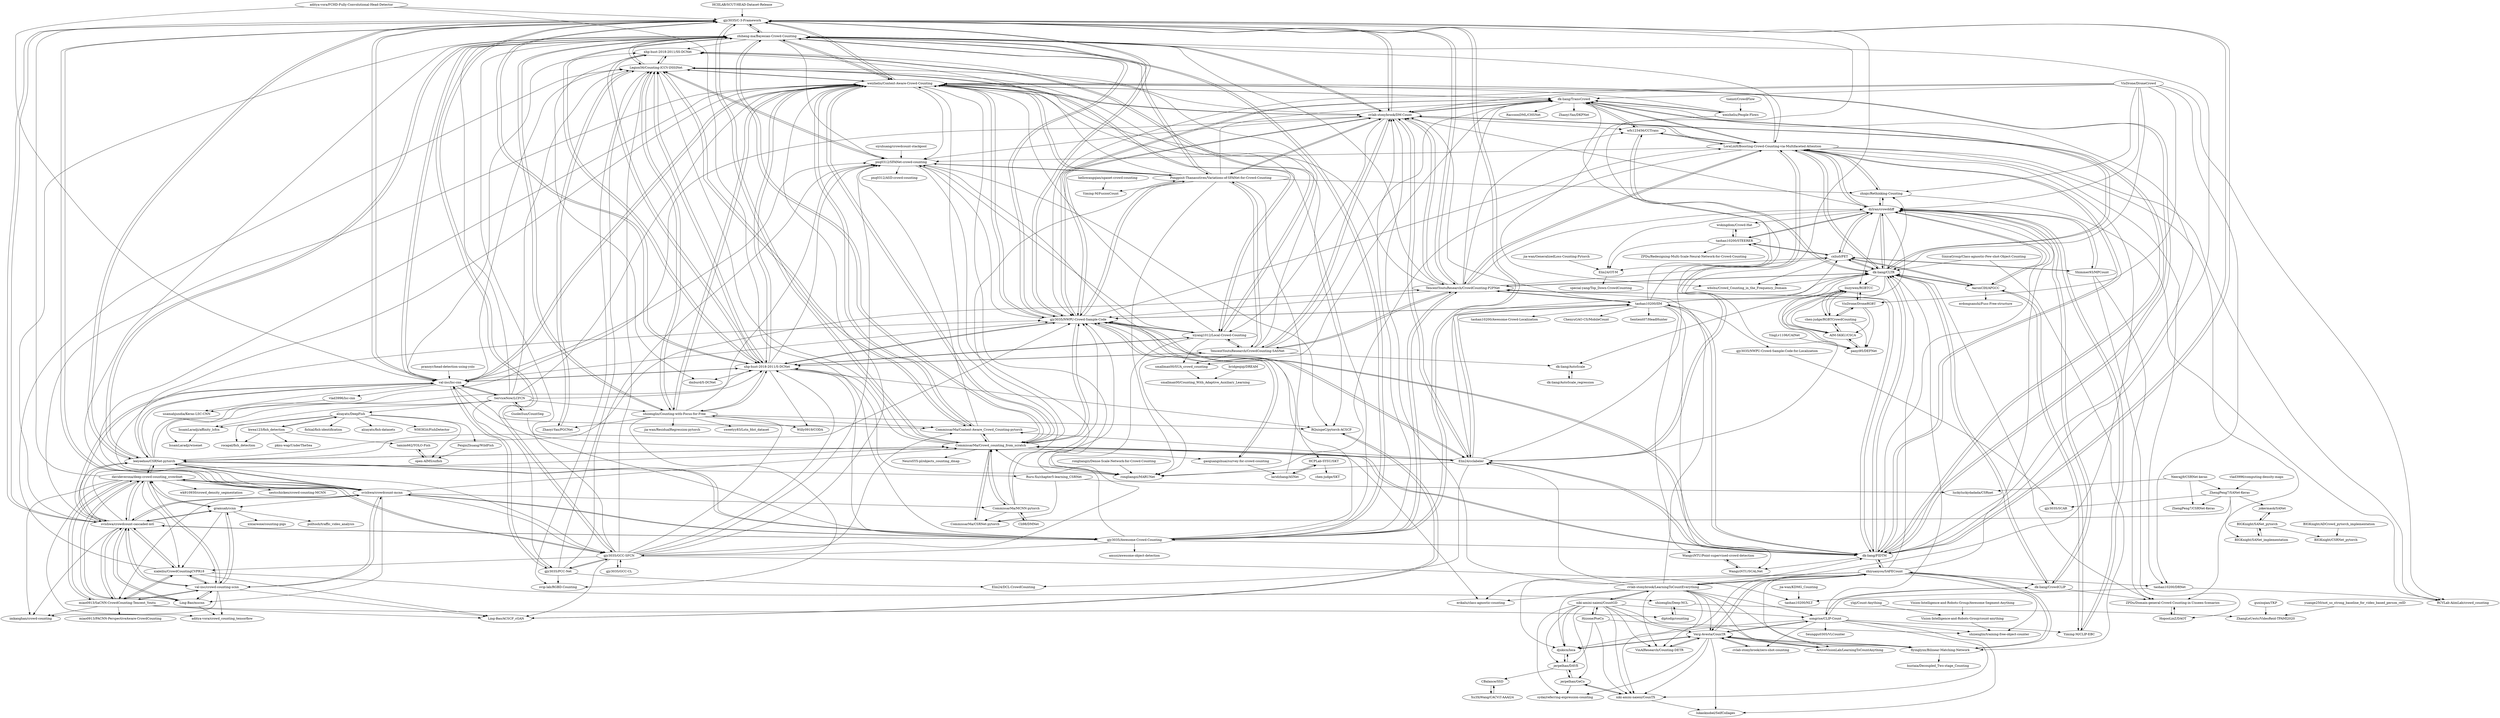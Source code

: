 digraph G {
"HCIILAB/SCUT-HEAD-Dataset-Release" -> "gjy3035/C-3-Framework" ["e"=1]
"zhiheng-ma/Bayesian-Crowd-Counting" -> "cvlab-stonybrook/DM-Count"
"zhiheng-ma/Bayesian-Crowd-Counting" -> "weizheliu/Context-Aware-Crowd-Counting"
"zhiheng-ma/Bayesian-Crowd-Counting" -> "Legion56/Counting-ICCV-DSSINet"
"zhiheng-ma/Bayesian-Crowd-Counting" -> "xhp-hust-2018-2011/S-DCNet"
"zhiheng-ma/Bayesian-Crowd-Counting" -> "gjy3035/C-3-Framework"
"zhiheng-ma/Bayesian-Crowd-Counting" -> "leeyeehoo/CSRNet-pytorch"
"zhiheng-ma/Bayesian-Crowd-Counting" -> "gjy3035/NWPU-Crowd-Sample-Code"
"zhiheng-ma/Bayesian-Crowd-Counting" -> "shizenglin/Counting-with-Focus-for-Free"
"zhiheng-ma/Bayesian-Crowd-Counting" -> "CommissarMa/Crowd_counting_from_scratch"
"zhiheng-ma/Bayesian-Crowd-Counting" -> "Pongpisit-Thanasutives/Variations-of-SFANet-for-Crowd-Counting"
"zhiheng-ma/Bayesian-Crowd-Counting" -> "gjy3035/Awesome-Crowd-Counting"
"zhiheng-ma/Bayesian-Crowd-Counting" -> "val-iisc/lsc-cnn"
"zhiheng-ma/Bayesian-Crowd-Counting" -> "LoraLinH/Boosting-Crowd-Counting-via-Multifaceted-Attention"
"zhiheng-ma/Bayesian-Crowd-Counting" -> "pxq0312/SFANet-crowd-counting"
"zhiheng-ma/Bayesian-Crowd-Counting" -> "xhp-hust-2018-2011/SS-DCNet"
"gjy3035/Awesome-Crowd-Counting" -> "gjy3035/C-3-Framework"
"gjy3035/Awesome-Crowd-Counting" -> "leeyeehoo/CSRNet-pytorch"
"gjy3035/Awesome-Crowd-Counting" -> "zhiheng-ma/Bayesian-Crowd-Counting"
"gjy3035/Awesome-Crowd-Counting" -> "svishwa/crowdcount-mcnn"
"gjy3035/Awesome-Crowd-Counting" -> "TencentYoutuResearch/CrowdCounting-P2PNet"
"gjy3035/Awesome-Crowd-Counting" -> "weizheliu/Context-Aware-Crowd-Counting"
"gjy3035/Awesome-Crowd-Counting" -> "gjy3035/NWPU-Crowd-Sample-Code"
"gjy3035/Awesome-Crowd-Counting" -> "CommissarMa/Crowd_counting_from_scratch"
"gjy3035/Awesome-Crowd-Counting" -> "cvlab-stonybrook/DM-Count"
"gjy3035/Awesome-Crowd-Counting" -> "dk-liang/FIDTM"
"gjy3035/Awesome-Crowd-Counting" -> "gjy3035/GCC-SFCN"
"gjy3035/Awesome-Crowd-Counting" -> "svishwa/crowdcount-cascaded-mtl"
"gjy3035/Awesome-Crowd-Counting" -> "val-iisc/lsc-cnn"
"gjy3035/Awesome-Crowd-Counting" -> "amusi/awesome-object-detection" ["e"=1]
"gjy3035/Awesome-Crowd-Counting" -> "xhp-hust-2018-2011/S-DCNet"
"tsenst/CrowdFlow" -> "weizheliu/People-Flows"
"weizheliu/Context-Aware-Crowd-Counting" -> "CommissarMa/Context-Aware_Crowd_Counting-pytorch"
"weizheliu/Context-Aware-Crowd-Counting" -> "gjy3035/NWPU-Crowd-Sample-Code"
"weizheliu/Context-Aware-Crowd-Counting" -> "Legion56/Counting-ICCV-DSSINet"
"weizheliu/Context-Aware-Crowd-Counting" -> "zhiheng-ma/Bayesian-Crowd-Counting"
"weizheliu/Context-Aware-Crowd-Counting" -> "cvlab-stonybrook/DM-Count"
"weizheliu/Context-Aware-Crowd-Counting" -> "xhp-hust-2018-2011/S-DCNet"
"weizheliu/Context-Aware-Crowd-Counting" -> "shizenglin/Counting-with-Focus-for-Free"
"weizheliu/Context-Aware-Crowd-Counting" -> "Pongpisit-Thanasutives/Variations-of-SFANet-for-Crowd-Counting"
"weizheliu/Context-Aware-Crowd-Counting" -> "pxq0312/SFANet-crowd-counting"
"weizheliu/Context-Aware-Crowd-Counting" -> "dk-liang/FIDTM"
"weizheliu/Context-Aware-Crowd-Counting" -> "CommissarMa/Crowd_counting_from_scratch"
"weizheliu/Context-Aware-Crowd-Counting" -> "val-iisc/lsc-cnn"
"weizheliu/Context-Aware-Crowd-Counting" -> "rongliangzi/MARUNet"
"weizheliu/Context-Aware-Crowd-Counting" -> "dk-liang/TransCrowd"
"weizheliu/Context-Aware-Crowd-Counting" -> "gjy3035/C-3-Framework"
"gjy3035/PCC-Net" -> "svip-lab/RGBD-Counting"
"gjy3035/PCC-Net" -> "val-iisc/lsc-cnn"
"gjy3035/PCC-Net" -> "Legion56/Counting-ICCV-DSSINet"
"gjy3035/PCC-Net" -> "gjy3035/GCC-SFCN"
"gjy3035/PCC-Net" -> "pxq0312/SFANet-crowd-counting"
"gjy3035/PCC-Net" -> "Elin24/DCL-CrowdCounting"
"svishwa/crowdcount-mcnn" -> "leeyeehoo/CSRNet-pytorch"
"svishwa/crowdcount-mcnn" -> "svishwa/crowdcount-cascaded-mtl"
"svishwa/crowdcount-mcnn" -> "val-iisc/crowd-counting-scnn"
"svishwa/crowdcount-mcnn" -> "gjy3035/Awesome-Crowd-Counting"
"svishwa/crowdcount-mcnn" -> "gjy3035/C-3-Framework"
"svishwa/crowdcount-mcnn" -> "davideverona/deep-crowd-counting_crowdnet"
"svishwa/crowdcount-mcnn" -> "CommissarMa/Crowd_counting_from_scratch"
"svishwa/crowdcount-mcnn" -> "zhiheng-ma/Bayesian-Crowd-Counting"
"svishwa/crowdcount-mcnn" -> "Ling-Bao/mscnn"
"svishwa/crowdcount-mcnn" -> "gjy3035/NWPU-Crowd-Sample-Code"
"svishwa/crowdcount-mcnn" -> "CommissarMa/MCNN-pytorch"
"svishwa/crowdcount-mcnn" -> "miao0913/SaCNN-CrowdCounting-Tencent_Youtu"
"svishwa/crowdcount-mcnn" -> "gramuah/ccnn"
"svishwa/crowdcount-mcnn" -> "weizheliu/Context-Aware-Crowd-Counting"
"svishwa/crowdcount-mcnn" -> "gjy3035/GCC-SFCN"
"svishwa/crowdcount-cascaded-mtl" -> "val-iisc/crowd-counting-scnn"
"svishwa/crowdcount-cascaded-mtl" -> "davideverona/deep-crowd-counting_crowdnet"
"svishwa/crowdcount-cascaded-mtl" -> "svishwa/crowdcount-mcnn"
"svishwa/crowdcount-cascaded-mtl" -> "Ling-Bao/mscnn"
"svishwa/crowdcount-cascaded-mtl" -> "xialeiliu/CrowdCountingCVPR18"
"svishwa/crowdcount-cascaded-mtl" -> "gjy3035/C-3-Framework"
"svishwa/crowdcount-cascaded-mtl" -> "miao0913/SaCNN-CrowdCounting-Tencent_Youtu"
"svishwa/crowdcount-cascaded-mtl" -> "val-iisc/lsc-cnn"
"svishwa/crowdcount-cascaded-mtl" -> "zhiheng-ma/Bayesian-Crowd-Counting"
"svishwa/crowdcount-cascaded-mtl" -> "leeyeehoo/CSRNet-pytorch"
"svishwa/crowdcount-cascaded-mtl" -> "weizheliu/Context-Aware-Crowd-Counting"
"svishwa/crowdcount-cascaded-mtl" -> "gramuah/ccnn"
"svishwa/crowdcount-cascaded-mtl" -> "CommissarMa/Crowd_counting_from_scratch"
"svishwa/crowdcount-cascaded-mtl" -> "imkanghan/crowd-counting"
"svishwa/crowdcount-cascaded-mtl" -> "gjy3035/Awesome-Crowd-Counting"
"leeyeehoo/CSRNet-pytorch" -> "gjy3035/C-3-Framework"
"leeyeehoo/CSRNet-pytorch" -> "gjy3035/Awesome-Crowd-Counting"
"leeyeehoo/CSRNet-pytorch" -> "zhiheng-ma/Bayesian-Crowd-Counting"
"leeyeehoo/CSRNet-pytorch" -> "svishwa/crowdcount-mcnn"
"leeyeehoo/CSRNet-pytorch" -> "weizheliu/Context-Aware-Crowd-Counting"
"leeyeehoo/CSRNet-pytorch" -> "gjy3035/NWPU-Crowd-Sample-Code"
"leeyeehoo/CSRNet-pytorch" -> "CommissarMa/Crowd_counting_from_scratch"
"leeyeehoo/CSRNet-pytorch" -> "cvlab-stonybrook/DM-Count"
"leeyeehoo/CSRNet-pytorch" -> "val-iisc/lsc-cnn"
"leeyeehoo/CSRNet-pytorch" -> "TencentYoutuResearch/CrowdCounting-P2PNet"
"leeyeehoo/CSRNet-pytorch" -> "svishwa/crowdcount-cascaded-mtl"
"leeyeehoo/CSRNet-pytorch" -> "davideverona/deep-crowd-counting_crowdnet"
"leeyeehoo/CSRNet-pytorch" -> "gjy3035/GCC-SFCN"
"leeyeehoo/CSRNet-pytorch" -> "Ruru-Xu/chapter5-learning_CSRNet"
"leeyeehoo/CSRNet-pytorch" -> "xhp-hust-2018-2011/S-DCNet"
"CommissarMa/MCNN-pytorch" -> "CommissarMa/Crowd_counting_from_scratch"
"CommissarMa/MCNN-pytorch" -> "CommissarMa/CSRNet-pytorch"
"CommissarMa/MCNN-pytorch" -> "Cli98/DMNet" ["e"=1]
"CommissarMa/MCNN-pytorch" -> "weizheliu/Context-Aware-Crowd-Counting"
"CommissarMa/MCNN-pytorch" -> "gjy3035/NWPU-Crowd-Sample-Code"
"kwea123/fish_detection" -> "rocapal/fish_detection"
"kwea123/fish_detection" -> "alzayats/DeepFish"
"kwea123/fish_detection" -> "pknu-wap/UnderTheSea"
"kwea123/fish_detection" -> "tamim662/YOLO-Fish"
"gjy3035/C-3-Framework" -> "gjy3035/Awesome-Crowd-Counting"
"gjy3035/C-3-Framework" -> "leeyeehoo/CSRNet-pytorch"
"gjy3035/C-3-Framework" -> "gjy3035/NWPU-Crowd-Sample-Code"
"gjy3035/C-3-Framework" -> "CommissarMa/Crowd_counting_from_scratch"
"gjy3035/C-3-Framework" -> "zhiheng-ma/Bayesian-Crowd-Counting"
"gjy3035/C-3-Framework" -> "weizheliu/Context-Aware-Crowd-Counting"
"gjy3035/C-3-Framework" -> "gjy3035/GCC-SFCN"
"gjy3035/C-3-Framework" -> "xhp-hust-2018-2011/S-DCNet"
"gjy3035/C-3-Framework" -> "TencentYoutuResearch/CrowdCounting-P2PNet"
"gjy3035/C-3-Framework" -> "cvlab-stonybrook/DM-Count"
"gjy3035/C-3-Framework" -> "svishwa/crowdcount-mcnn"
"gjy3035/C-3-Framework" -> "val-iisc/lsc-cnn"
"gjy3035/C-3-Framework" -> "dk-liang/FIDTM"
"gjy3035/C-3-Framework" -> "svishwa/crowdcount-cascaded-mtl"
"gjy3035/C-3-Framework" -> "Elin24/cclabeler"
"val-iisc/lsc-cnn" -> "xhp-hust-2018-2011/S-DCNet"
"val-iisc/lsc-cnn" -> "gjy3035/PCC-Net"
"val-iisc/lsc-cnn" -> "weizheliu/Context-Aware-Crowd-Counting"
"val-iisc/lsc-cnn" -> "vlad3996/lsc-cnn"
"val-iisc/lsc-cnn" -> "Legion56/Counting-ICCV-DSSINet"
"val-iisc/lsc-cnn" -> "ServiceNow/LCFCN"
"val-iisc/lsc-cnn" -> "zhiheng-ma/Bayesian-Crowd-Counting"
"val-iisc/lsc-cnn" -> "gjy3035/C-3-Framework"
"val-iisc/lsc-cnn" -> "gjy3035/NWPU-Crowd-Sample-Code"
"val-iisc/lsc-cnn" -> "xhp-hust-2018-2011/SS-DCNet"
"val-iisc/lsc-cnn" -> "pxq0312/SFANet-crowd-counting"
"val-iisc/lsc-cnn" -> "leeyeehoo/CSRNet-pytorch"
"val-iisc/lsc-cnn" -> "CommissarMa/Context-Aware_Crowd_Counting-pytorch"
"val-iisc/lsc-cnn" -> "svishwa/crowdcount-cascaded-mtl"
"val-iisc/lsc-cnn" -> "usamahjundia/Keras-LSC-CNN"
"xhp-hust-2018-2011/S-DCNet" -> "xhp-hust-2018-2011/SS-DCNet"
"xhp-hust-2018-2011/S-DCNet" -> "Legion56/Counting-ICCV-DSSINet"
"xhp-hust-2018-2011/S-DCNet" -> "zhiheng-ma/Bayesian-Crowd-Counting"
"xhp-hust-2018-2011/S-DCNet" -> "weizheliu/Context-Aware-Crowd-Counting"
"xhp-hust-2018-2011/S-DCNet" -> "val-iisc/lsc-cnn"
"xhp-hust-2018-2011/S-DCNet" -> "shizenglin/Counting-with-Focus-for-Free"
"xhp-hust-2018-2011/S-DCNet" -> "xiyang1012/Local-Crowd-Counting"
"xhp-hust-2018-2011/S-DCNet" -> "gjy3035/NWPU-Crowd-Sample-Code"
"xhp-hust-2018-2011/S-DCNet" -> "Willy0919/CODA"
"xhp-hust-2018-2011/S-DCNet" -> "RQuispeC/pytorch-ACSCP"
"xhp-hust-2018-2011/S-DCNet" -> "pxq0312/SFANet-crowd-counting"
"xhp-hust-2018-2011/S-DCNet" -> "dmburd/S-DCNet"
"xhp-hust-2018-2011/S-DCNet" -> "TencentYoutuResearch/CrowdCounting-SASNet"
"xhp-hust-2018-2011/S-DCNet" -> "gjy3035/C-3-Framework"
"xhp-hust-2018-2011/S-DCNet" -> "rongliangzi/MARUNet"
"shizenglin/Counting-with-Focus-for-Free" -> "Legion56/Counting-ICCV-DSSINet"
"shizenglin/Counting-with-Focus-for-Free" -> "xhp-hust-2018-2011/S-DCNet"
"shizenglin/Counting-with-Focus-for-Free" -> "Willy0919/CODA"
"shizenglin/Counting-with-Focus-for-Free" -> "weizheliu/Context-Aware-Crowd-Counting"
"shizenglin/Counting-with-Focus-for-Free" -> "jia-wan/ResidualRegression-pytorch"
"shizenglin/Counting-with-Focus-for-Free" -> "RQuispeC/pytorch-ACSCP"
"shizenglin/Counting-with-Focus-for-Free" -> "Zhaoyi-Yan/PGCNet"
"shizenglin/Counting-with-Focus-for-Free" -> "sweetyy83/Lstn_fdst_dataset"
"shizenglin/Counting-with-Focus-for-Free" -> "pxq0312/SFANet-crowd-counting"
"shizenglin/Counting-with-Focus-for-Free" -> "CommissarMa/Context-Aware_Crowd_Counting-pytorch"
"shizenglin/Counting-with-Focus-for-Free" -> "zhiheng-ma/Bayesian-Crowd-Counting"
"shizenglin/Counting-with-Focus-for-Free" -> "svip-lab/RGBD-Counting"
"shizenglin/Deep-NCL" -> "diptodip/counting"
"shizenglin/Deep-NCL" -> "ZhangLeUestc/VideoReid-TPAMI2020"
"pranoyr/head-detection-using-yolo" -> "val-iisc/lsc-cnn" ["e"=1]
"ServiceNow/LCFCN" -> "IssamLaradji/affinity_lcfcn"
"ServiceNow/LCFCN" -> "val-iisc/lsc-cnn"
"ServiceNow/LCFCN" -> "Legion56/Counting-ICCV-DSSINet"
"ServiceNow/LCFCN" -> "xhp-hust-2018-2011/S-DCNet"
"ServiceNow/LCFCN" -> "GuoleiSun/CountSeg" ["e"=1]
"ServiceNow/LCFCN" -> "zhiheng-ma/Bayesian-Crowd-Counting"
"ServiceNow/LCFCN" -> "IssamLaradji/wisenet"
"ServiceNow/LCFCN" -> "weizheliu/Context-Aware-Crowd-Counting"
"ServiceNow/LCFCN" -> "gjy3035/PCC-Net"
"ServiceNow/LCFCN" -> "shizenglin/Counting-with-Focus-for-Free"
"ServiceNow/LCFCN" -> "alzayats/DeepFish"
"aditya-vora/FCHD-Fully-Convolutional-Head-Detector" -> "gjy3035/C-3-Framework" ["e"=1]
"aditya-vora/FCHD-Fully-Convolutional-Head-Detector" -> "val-iisc/lsc-cnn" ["e"=1]
"aditya-vora/FCHD-Fully-Convolutional-Head-Detector" -> "gjy3035/Awesome-Crowd-Counting" ["e"=1]
"vlad3996/lsc-cnn" -> "usamahjundia/Keras-LSC-CNN"
"gjy3035/GCC-SFCN" -> "gjy3035/GCC-CL" ["e"=1]
"gjy3035/GCC-SFCN" -> "Legion56/Counting-ICCV-DSSINet"
"gjy3035/GCC-SFCN" -> "gjy3035/PCC-Net"
"gjy3035/GCC-SFCN" -> "gjy3035/C-3-Framework"
"gjy3035/GCC-SFCN" -> "shizenglin/Counting-with-Focus-for-Free"
"gjy3035/GCC-SFCN" -> "xialeiliu/CrowdCountingCVPR18"
"gjy3035/GCC-SFCN" -> "taohan10200/NLT"
"gjy3035/GCC-SFCN" -> "xhp-hust-2018-2011/S-DCNet"
"gjy3035/GCC-SFCN" -> "weizheliu/Context-Aware-Crowd-Counting"
"gjy3035/GCC-SFCN" -> "Ling-Bao/ACSCP_cGAN"
"gjy3035/GCC-SFCN" -> "gjy3035/NWPU-Crowd-Sample-Code"
"gjy3035/GCC-SFCN" -> "CommissarMa/Context-Aware_Crowd_Counting-pytorch"
"gjy3035/GCC-SFCN" -> "zhiheng-ma/Bayesian-Crowd-Counting"
"gjy3035/GCC-SFCN" -> "davideverona/deep-crowd-counting_crowdnet"
"gjy3035/GCC-SFCN" -> "pxq0312/SFANet-crowd-counting"
"xialeiliu/CrowdCountingCVPR18" -> "Legion56/Counting-ICCV-DSSINet"
"xialeiliu/CrowdCountingCVPR18" -> "shizenglin/Deep-NCL"
"xialeiliu/CrowdCountingCVPR18" -> "miao0913/SaCNN-CrowdCounting-Tencent_Youtu"
"xialeiliu/CrowdCountingCVPR18" -> "Ling-Bao/ACSCP_cGAN"
"xialeiliu/CrowdCountingCVPR18" -> "svishwa/crowdcount-cascaded-mtl"
"xialeiliu/CrowdCountingCVPR18" -> "val-iisc/crowd-counting-scnn"
"gjy3035/GCC-CL" -> "gjy3035/GCC-SFCN" ["e"=1]
"PeiqinZhuang/WildFish" -> "open-AIMS/ozfish"
"CommissarMa/CSRNet-pytorch" -> "CommissarMa/Crowd_counting_from_scratch"
"Ruru-Xu/chapter5-learning_CSRNet" -> "CommissarMa/CSRNet-pytorch"
"Ruru-Xu/chapter5-learning_CSRNet" -> "luckyluckydadada/CSRnet"
"CommissarMa/Context-Aware_Crowd_Counting-pytorch" -> "weizheliu/Context-Aware-Crowd-Counting"
"CommissarMa/Context-Aware_Crowd_Counting-pytorch" -> "Legion56/Counting-ICCV-DSSINet"
"CommissarMa/Context-Aware_Crowd_Counting-pytorch" -> "CommissarMa/Crowd_counting_from_scratch"
"CommissarMa/Context-Aware_Crowd_Counting-pytorch" -> "pxq0312/SFANet-crowd-counting"
"miao0913/SaCNN-CrowdCounting-Tencent_Youtu" -> "val-iisc/crowd-counting-scnn"
"miao0913/SaCNN-CrowdCounting-Tencent_Youtu" -> "davideverona/deep-crowd-counting_crowdnet"
"miao0913/SaCNN-CrowdCounting-Tencent_Youtu" -> "xialeiliu/CrowdCountingCVPR18"
"miao0913/SaCNN-CrowdCounting-Tencent_Youtu" -> "miao0913/PACNN-PerspectiveAware-CrowdCounting"
"miao0913/SaCNN-CrowdCounting-Tencent_Youtu" -> "imkanghan/crowd-counting"
"miao0913/SaCNN-CrowdCounting-Tencent_Youtu" -> "Ling-Bao/ACSCP_cGAN"
"miao0913/SaCNN-CrowdCounting-Tencent_Youtu" -> "svishwa/crowdcount-cascaded-mtl"
"miao0913/SaCNN-CrowdCounting-Tencent_Youtu" -> "diptodip/counting"
"Neerajj9/CSRNet-keras" -> "ZhengPeng7/CSRNet-Keras"
"Neerajj9/CSRNet-keras" -> "luckyluckydadada/CSRnet"
"Neerajj9/CSRNet-keras" -> "ZhengPeng7/SANet-Keras"
"CommissarMa/Crowd_counting_from_scratch" -> "gjy3035/NWPU-Crowd-Sample-Code"
"CommissarMa/Crowd_counting_from_scratch" -> "CommissarMa/MCNN-pytorch"
"CommissarMa/Crowd_counting_from_scratch" -> "CommissarMa/Context-Aware_Crowd_Counting-pytorch"
"CommissarMa/Crowd_counting_from_scratch" -> "CommissarMa/CSRNet-pytorch"
"CommissarMa/Crowd_counting_from_scratch" -> "gjy3035/C-3-Framework"
"CommissarMa/Crowd_counting_from_scratch" -> "weizheliu/Context-Aware-Crowd-Counting"
"CommissarMa/Crowd_counting_from_scratch" -> "Elin24/cclabeler"
"CommissarMa/Crowd_counting_from_scratch" -> "zhiheng-ma/Bayesian-Crowd-Counting"
"CommissarMa/Crowd_counting_from_scratch" -> "Legion56/Counting-ICCV-DSSINet"
"CommissarMa/Crowd_counting_from_scratch" -> "gaoguangshuai/survey-for-crowd-counting"
"CommissarMa/Crowd_counting_from_scratch" -> "leeyeehoo/CSRNet-pytorch"
"CommissarMa/Crowd_counting_from_scratch" -> "dk-liang/FIDTM"
"CommissarMa/Crowd_counting_from_scratch" -> "NeuroSYS-pl/objects_counting_dmap" ["e"=1]
"CommissarMa/Crowd_counting_from_scratch" -> "xhp-hust-2018-2011/S-DCNet"
"CommissarMa/Crowd_counting_from_scratch" -> "Pongpisit-Thanasutives/Variations-of-SFANet-for-Crowd-Counting"
"siyuhuang/crowdcount-stackpool" -> "pxq0312/SFANet-crowd-counting"
"Ling-Bao/mscnn" -> "davideverona/deep-crowd-counting_crowdnet"
"Ling-Bao/mscnn" -> "val-iisc/crowd-counting-scnn"
"Ling-Bao/mscnn" -> "aditya-vora/crowd_counting_tensorflow"
"Ling-Bao/mscnn" -> "svishwa/crowdcount-cascaded-mtl"
"Ling-Bao/ACSCP_cGAN" -> "RQuispeC/pytorch-ACSCP"
"GuoleiSun/CountSeg" -> "ServiceNow/LCFCN" ["e"=1]
"GuoleiSun/CountSeg" -> "erikalu/class-agnostic-counting" ["e"=1]
"ZhengPeng7/SANet-Keras" -> "ZhengPeng7/CSRNet-Keras"
"ZhengPeng7/SANet-Keras" -> "gjy3035/SCAR"
"ZhengPeng7/SANet-Keras" -> "jokermask/SANet"
"ZhengPeng7/SANet-Keras" -> "BIGKnight/SANet_implementation"
"ZhengPeng7/SANet-Keras" -> "CommissarMa/CSRNet-pytorch"
"diptodip/counting" -> "shizenglin/Deep-NCL"
"vlad3996/computing-density-maps" -> "ZhengPeng7/SANet-Keras"
"pxq0312/SFANet-crowd-counting" -> "Legion56/Counting-ICCV-DSSINet"
"pxq0312/SFANet-crowd-counting" -> "pxq0312/ASD-crowd-counting"
"pxq0312/SFANet-crowd-counting" -> "rongliangzi/MARUNet"
"pxq0312/SFANet-crowd-counting" -> "Pongpisit-Thanasutives/Variations-of-SFANet-for-Crowd-Counting"
"pxq0312/SFANet-crowd-counting" -> "RQuispeC/pytorch-ACSCP"
"BIGKnight/SANet_implementation" -> "BIGKnight/SANet_pytorch"
"BIGKnight/SANet_pytorch" -> "BIGKnight/CSRNet_pytorch"
"BIGKnight/SANet_pytorch" -> "jokermask/SANet"
"BIGKnight/SANet_pytorch" -> "BIGKnight/SANet_implementation"
"BIGKnight/ADCrowd_pytorch_implementation" -> "BIGKnight/CSRNet_pytorch"
"jokermask/SANet" -> "BIGKnight/SANet_pytorch"
"RQuispeC/pytorch-ACSCP" -> "Ling-Bao/ACSCP_cGAN"
"Legion56/Counting-ICCV-DSSINet" -> "Zhaoyi-Yan/PGCNet"
"Legion56/Counting-ICCV-DSSINet" -> "pxq0312/SFANet-crowd-counting"
"Legion56/Counting-ICCV-DSSINet" -> "shizenglin/Counting-with-Focus-for-Free"
"Legion56/Counting-ICCV-DSSINet" -> "CommissarMa/Context-Aware_Crowd_Counting-pytorch"
"Legion56/Counting-ICCV-DSSINet" -> "RQuispeC/pytorch-ACSCP"
"Legion56/Counting-ICCV-DSSINet" -> "xhp-hust-2018-2011/S-DCNet"
"Legion56/Counting-ICCV-DSSINet" -> "weizheliu/Context-Aware-Crowd-Counting"
"Legion56/Counting-ICCV-DSSINet" -> "svip-lab/RGBD-Counting"
"Legion56/Counting-ICCV-DSSINet" -> "xhp-hust-2018-2011/SS-DCNet"
"Legion56/Counting-ICCV-DSSINet" -> "zhiheng-ma/Bayesian-Crowd-Counting"
"Legion56/Counting-ICCV-DSSINet" -> "xiyang1012/Local-Crowd-Counting"
"yuange250/not_so_strong_baseline_for_video_based_person_reID" -> "ZhangLeUestc/VideoReid-TPAMI2020" ["e"=1]
"Cli98/DMNet" -> "CommissarMa/MCNN-pytorch" ["e"=1]
"VisDrone/DroneCrowd" -> "dk-liang/CLTR"
"VisDrone/DroneCrowd" -> "taohan10200/DRNet"
"VisDrone/DroneCrowd" -> "cvlab-stonybrook/DM-Count"
"VisDrone/DroneCrowd" -> "dylran/crowddiff"
"VisDrone/DroneCrowd" -> "dk-liang/TransCrowd"
"VisDrone/DroneCrowd" -> "zhiqic/Rethinking-Counting"
"VisDrone/DroneCrowd" -> "gjy3035/NWPU-Crowd-Sample-Code"
"VisDrone/DroneCrowd" -> "VisDrone/DroneRGBT"
"VisDrone/DroneCrowd" -> "RCVLab-AiimLab/crowd_counting"
"alzayats/DeepFish" -> "IssamLaradji/affinity_lcfcn"
"alzayats/DeepFish" -> "open-AIMS/ozfish"
"alzayats/DeepFish" -> "alzayats/fish-datasets"
"alzayats/DeepFish" -> "kwea123/fish_detection"
"alzayats/DeepFish" -> "PeiqinZhuang/WildFish"
"alzayats/DeepFish" -> "WHOIGit/FishDetector"
"alzayats/DeepFish" -> "rocapal/fish_detection"
"alzayats/DeepFish" -> "fishial/fish-identification"
"xhp-hust-2018-2011/SS-DCNet" -> "xhp-hust-2018-2011/S-DCNet"
"xhp-hust-2018-2011/SS-DCNet" -> "Legion56/Counting-ICCV-DSSINet"
"xhp-hust-2018-2011/SS-DCNet" -> "dmburd/S-DCNet"
"xhp-hust-2018-2011/SS-DCNet" -> "xiyang1012/Local-Crowd-Counting"
"gaoguangshuai/survey-for-crowd-counting" -> "laridzhang/ASNet"
"gaoguangshuai/survey-for-crowd-counting" -> "gjy3035/NWPU-Crowd-Sample-Code"
"gjy3035/NWPU-Crowd-Sample-Code" -> "CommissarMa/Crowd_counting_from_scratch"
"gjy3035/NWPU-Crowd-Sample-Code" -> "weizheliu/Context-Aware-Crowd-Counting"
"gjy3035/NWPU-Crowd-Sample-Code" -> "gjy3035/C-3-Framework"
"gjy3035/NWPU-Crowd-Sample-Code" -> "pxq0312/SFANet-crowd-counting"
"gjy3035/NWPU-Crowd-Sample-Code" -> "Elin24/cclabeler"
"gjy3035/NWPU-Crowd-Sample-Code" -> "dk-liang/TransCrowd"
"gjy3035/NWPU-Crowd-Sample-Code" -> "Pongpisit-Thanasutives/Variations-of-SFANet-for-Crowd-Counting"
"gjy3035/NWPU-Crowd-Sample-Code" -> "xhp-hust-2018-2011/S-DCNet"
"gjy3035/NWPU-Crowd-Sample-Code" -> "dk-liang/FIDTM"
"gjy3035/NWPU-Crowd-Sample-Code" -> "zhiheng-ma/Bayesian-Crowd-Counting"
"gjy3035/NWPU-Crowd-Sample-Code" -> "gaoguangshuai/survey-for-crowd-counting"
"gjy3035/NWPU-Crowd-Sample-Code" -> "cvlab-stonybrook/DM-Count"
"gjy3035/NWPU-Crowd-Sample-Code" -> "taohan10200/IIM"
"gjy3035/NWPU-Crowd-Sample-Code" -> "xiyang1012/Local-Crowd-Counting"
"gjy3035/NWPU-Crowd-Sample-Code" -> "LoraLinH/Boosting-Crowd-Counting-via-Multifaceted-Attention"
"cvlab-stonybrook/DM-Count" -> "zhiheng-ma/Bayesian-Crowd-Counting"
"cvlab-stonybrook/DM-Count" -> "LoraLinH/Boosting-Crowd-Counting-via-Multifaceted-Attention"
"cvlab-stonybrook/DM-Count" -> "weizheliu/Context-Aware-Crowd-Counting"
"cvlab-stonybrook/DM-Count" -> "dk-liang/TransCrowd"
"cvlab-stonybrook/DM-Count" -> "pxq0312/SFANet-crowd-counting"
"cvlab-stonybrook/DM-Count" -> "TencentYoutuResearch/CrowdCounting-P2PNet"
"cvlab-stonybrook/DM-Count" -> "Pongpisit-Thanasutives/Variations-of-SFANet-for-Crowd-Counting"
"cvlab-stonybrook/DM-Count" -> "gjy3035/NWPU-Crowd-Sample-Code"
"cvlab-stonybrook/DM-Count" -> "TencentYoutuResearch/CrowdCounting-SASNet"
"cvlab-stonybrook/DM-Count" -> "Legion56/Counting-ICCV-DSSINet"
"cvlab-stonybrook/DM-Count" -> "xiyang1012/Local-Crowd-Counting"
"cvlab-stonybrook/DM-Count" -> "dk-liang/FIDTM"
"cvlab-stonybrook/DM-Count" -> "wfs123456/CCTrans"
"cvlab-stonybrook/DM-Count" -> "Elin24/cclabeler"
"cvlab-stonybrook/DM-Count" -> "gjy3035/C-3-Framework"
"Elin24/cclabeler" -> "gjy3035/NWPU-Crowd-Sample-Code"
"Elin24/cclabeler" -> "dk-liang/FIDTM"
"Elin24/cclabeler" -> "CommissarMa/Crowd_counting_from_scratch"
"Elin24/cclabeler" -> "Elin24/DCL-CrowdCounting"
"Elin24/cclabeler" -> "LoraLinH/Boosting-Crowd-Counting-via-Multifaceted-Attention"
"Elin24/cclabeler" -> "cvlab-stonybrook/DM-Count"
"Elin24/cclabeler" -> "dk-liang/CLTR"
"Elin24/cclabeler" -> "taohan10200/IIM"
"Elin24/cclabeler" -> "dk-liang/TransCrowd"
"Elin24/cclabeler" -> "rongliangzi/MARUNet"
"Elin24/cclabeler" -> "CommissarMa/Context-Aware_Crowd_Counting-pytorch"
"open-AIMS/ozfish" -> "tamim662/YOLO-Fish"
"dk-liang/AutoScale" -> "dk-liang/AutoScale_regression"
"dk-liang/AutoScale_regression" -> "dk-liang/AutoScale"
"laridzhang/ASNet" -> "pxq0312/SFANet-crowd-counting"
"laridzhang/ASNet" -> "HCPLab-SYSU/SKT"
"xiyang1012/Local-Crowd-Counting" -> "smallmax00/SUA_crowd_counting"
"xiyang1012/Local-Crowd-Counting" -> "Legion56/Counting-ICCV-DSSINet"
"xiyang1012/Local-Crowd-Counting" -> "xhp-hust-2018-2011/S-DCNet"
"xiyang1012/Local-Crowd-Counting" -> "rongliangzi/MARUNet"
"xiyang1012/Local-Crowd-Counting" -> "xhp-hust-2018-2011/SS-DCNet"
"xiyang1012/Local-Crowd-Counting" -> "pxq0312/SFANet-crowd-counting"
"xiyang1012/Local-Crowd-Counting" -> "TencentYoutuResearch/CrowdCounting-SASNet"
"xiyang1012/Local-Crowd-Counting" -> "weizheliu/Context-Aware-Crowd-Counting"
"xiyang1012/Local-Crowd-Counting" -> "gjy3035/NWPU-Crowd-Sample-Code"
"Pongpisit-Thanasutives/Variations-of-SFANet-for-Crowd-Counting" -> "pxq0312/SFANet-crowd-counting"
"Pongpisit-Thanasutives/Variations-of-SFANet-for-Crowd-Counting" -> "weizheliu/Context-Aware-Crowd-Counting"
"Pongpisit-Thanasutives/Variations-of-SFANet-for-Crowd-Counting" -> "gjy3035/NWPU-Crowd-Sample-Code"
"Pongpisit-Thanasutives/Variations-of-SFANet-for-Crowd-Counting" -> "TencentYoutuResearch/CrowdCounting-SASNet"
"Pongpisit-Thanasutives/Variations-of-SFANet-for-Crowd-Counting" -> "cvlab-stonybrook/DM-Count"
"Pongpisit-Thanasutives/Variations-of-SFANet-for-Crowd-Counting" -> "xhp-hust-2018-2011/SS-DCNet"
"Pongpisit-Thanasutives/Variations-of-SFANet-for-Crowd-Counting" -> "zhiheng-ma/Bayesian-Crowd-Counting"
"Pongpisit-Thanasutives/Variations-of-SFANet-for-Crowd-Counting" -> "zhiqic/Rethinking-Counting"
"Pongpisit-Thanasutives/Variations-of-SFANet-for-Crowd-Counting" -> "dk-liang/TransCrowd"
"Pongpisit-Thanasutives/Variations-of-SFANet-for-Crowd-Counting" -> "Yiming-M/FusionCount"
"Pongpisit-Thanasutives/Variations-of-SFANet-for-Crowd-Counting" -> "HCPLab-SYSU/SKT"
"Pongpisit-Thanasutives/Variations-of-SFANet-for-Crowd-Counting" -> "rongliangzi/MARUNet"
"Zhaoyi-Yan/PGCNet" -> "Legion56/Counting-ICCV-DSSINet"
"HCPLab-SYSU/SKT" -> "chen-judge/SKT"
"HCPLab-SYSU/SKT" -> "laridzhang/ASNet"
"jia-wan/KDMG_Counting" -> "taohan10200/NLT"
"hellowangqian/sganet-crowd-counting" -> "Yiming-M/FusionCount"
"IssamLaradji/affinity_lcfcn" -> "IssamLaradji/wisenet"
"guxinqian/TKP" -> "ZhangLeUestc/VideoReid-TPAMI2020" ["e"=1]
"gjy3035/NWPU-Crowd-Sample-Code-for-Localization" -> "gjy3035/SCAR"
"rongliangzi/Dense-Scale-Network-for-Crowd-Counting" -> "rongliangzi/MARUNet"
"weizheliu/People-Flows" -> "wbshu/Crowd_Counting_in_the_Frequency_Domain"
"weizheliu/People-Flows" -> "weizheliu/Context-Aware-Crowd-Counting"
"weizheliu/People-Flows" -> "dk-liang/TransCrowd"
"dk-liang/FIDTM" -> "dk-liang/CLTR"
"dk-liang/FIDTM" -> "taohan10200/IIM"
"dk-liang/FIDTM" -> "weizheliu/Context-Aware-Crowd-Counting"
"dk-liang/FIDTM" -> "LoraLinH/Boosting-Crowd-Counting-via-Multifaceted-Attention"
"dk-liang/FIDTM" -> "Elin24/cclabeler"
"dk-liang/FIDTM" -> "TencentYoutuResearch/CrowdCounting-P2PNet"
"dk-liang/FIDTM" -> "gjy3035/NWPU-Crowd-Sample-Code"
"dk-liang/FIDTM" -> "cvlab-stonybrook/DM-Count"
"dk-liang/FIDTM" -> "dk-liang/TransCrowd"
"dk-liang/FIDTM" -> "zhiyuanyou/SAFECount"
"dk-liang/FIDTM" -> "gjy3035/C-3-Framework"
"dk-liang/FIDTM" -> "WangyiNTU/SCALNet"
"dk-liang/FIDTM" -> "CommissarMa/Crowd_counting_from_scratch"
"dk-liang/FIDTM" -> "zhiheng-ma/Bayesian-Crowd-Counting"
"dk-liang/FIDTM" -> "dylran/crowddiff"
"dk-liang/TransCrowd" -> "wfs123456/CCTrans"
"dk-liang/TransCrowd" -> "LoraLinH/Boosting-Crowd-Counting-via-Multifaceted-Attention"
"dk-liang/TransCrowd" -> "dk-liang/CLTR"
"dk-liang/TransCrowd" -> "gjy3035/NWPU-Crowd-Sample-Code"
"dk-liang/TransCrowd" -> "RaccoonDML/CHSNet"
"dk-liang/TransCrowd" -> "cvlab-stonybrook/DM-Count"
"dk-liang/TransCrowd" -> "weizheliu/Context-Aware-Crowd-Counting"
"dk-liang/TransCrowd" -> "smallmax00/SUA_crowd_counting"
"dk-liang/TransCrowd" -> "Zhaoyi-Yan/DKPNet"
"dk-liang/TransCrowd" -> "weizheliu/People-Flows"
"VisDrone/DroneRGBT" -> "chen-judge/RGBTCrowdCounting"
"VisDrone/DroneRGBT" -> "panyi95/DEFNet"
"VisDrone/DroneRGBT" -> "liuzywen/RGBTCC"
"VisDrone/DroneRGBT" -> "AIM-SKKU/CSCA"
"cvlab-stonybrook/LearningToCountEverything" -> "zhiyuanyou/SAFECount"
"cvlab-stonybrook/LearningToCountEverything" -> "Verg-Avesta/CounTR"
"cvlab-stonybrook/LearningToCountEverything" -> "VinAIResearch/Counting-DETR"
"cvlab-stonybrook/LearningToCountEverything" -> "flyinglynx/Bilinear-Matching-Network"
"cvlab-stonybrook/LearningToCountEverything" -> "djukicn/loca"
"cvlab-stonybrook/LearningToCountEverything" -> "niki-amini-naieni/CountGD"
"cvlab-stonybrook/LearningToCountEverything" -> "dk-liang/FIDTM"
"cvlab-stonybrook/LearningToCountEverything" -> "ActiveVisionLab/LearningToCountAnything"
"cvlab-stonybrook/LearningToCountEverything" -> "songrise/CLIP-Count"
"cvlab-stonybrook/LearningToCountEverything" -> "cvlab-stonybrook/DM-Count"
"cvlab-stonybrook/LearningToCountEverything" -> "LoraLinH/Boosting-Crowd-Counting-via-Multifaceted-Attention"
"cvlab-stonybrook/LearningToCountEverything" -> "erikalu/class-agnostic-counting"
"cvlab-stonybrook/LearningToCountEverything" -> "TencentYoutuResearch/CrowdCounting-P2PNet"
"cvlab-stonybrook/LearningToCountEverything" -> "Elin24/cclabeler"
"cvlab-stonybrook/LearningToCountEverything" -> "niki-amini-naieni/CounTX"
"TencentYoutuResearch/CrowdCounting-P2PNet" -> "dk-liang/FIDTM"
"TencentYoutuResearch/CrowdCounting-P2PNet" -> "dk-liang/CLTR"
"TencentYoutuResearch/CrowdCounting-P2PNet" -> "LoraLinH/Boosting-Crowd-Counting-via-Multifaceted-Attention"
"TencentYoutuResearch/CrowdCounting-P2PNet" -> "cvlab-stonybrook/DM-Count"
"TencentYoutuResearch/CrowdCounting-P2PNet" -> "gjy3035/C-3-Framework"
"TencentYoutuResearch/CrowdCounting-P2PNet" -> "gjy3035/NWPU-Crowd-Sample-Code"
"TencentYoutuResearch/CrowdCounting-P2PNet" -> "TencentYoutuResearch/CrowdCounting-SASNet"
"TencentYoutuResearch/CrowdCounting-P2PNet" -> "dk-liang/TransCrowd"
"TencentYoutuResearch/CrowdCounting-P2PNet" -> "wfs123456/CCTrans"
"TencentYoutuResearch/CrowdCounting-P2PNet" -> "gjy3035/Awesome-Crowd-Counting"
"TencentYoutuResearch/CrowdCounting-P2PNet" -> "cxliu0/PET"
"TencentYoutuResearch/CrowdCounting-P2PNet" -> "dylran/crowddiff"
"TencentYoutuResearch/CrowdCounting-P2PNet" -> "zhiheng-ma/Bayesian-Crowd-Counting"
"TencentYoutuResearch/CrowdCounting-P2PNet" -> "taohan10200/IIM"
"TencentYoutuResearch/CrowdCounting-P2PNet" -> "weizheliu/Context-Aware-Crowd-Counting"
"taohan10200/IIM" -> "dk-liang/FIDTM"
"taohan10200/IIM" -> "gjy3035/NWPU-Crowd-Sample-Code"
"taohan10200/IIM" -> "taohan10200/STEERER"
"taohan10200/IIM" -> "Elin24/cclabeler"
"taohan10200/IIM" -> "taohan10200/Awesome-Crowd-Localization"
"taohan10200/IIM" -> "WangyiNTU/SCALNet"
"taohan10200/IIM" -> "dk-liang/CLTR"
"taohan10200/IIM" -> "cxliu0/PET"
"taohan10200/IIM" -> "cvlab-stonybrook/DM-Count"
"taohan10200/IIM" -> "TencentYoutuResearch/CrowdCounting-P2PNet"
"taohan10200/IIM" -> "ChenyuGAO-CS/MobileCount"
"taohan10200/IIM" -> "gjy3035/NWPU-Crowd-Sample-Code-for-Localization"
"taohan10200/IIM" -> "WangyiNTU/Point-supervised-crowd-detection"
"taohan10200/IIM" -> "Sentient07/HeadHunter" ["e"=1]
"taohan10200/IIM" -> "gjy3035/C-3-Framework"
"TencentYoutuResearch/CrowdCounting-SASNet" -> "dk-liang/AutoScale"
"TencentYoutuResearch/CrowdCounting-SASNet" -> "Pongpisit-Thanasutives/Variations-of-SFANet-for-Crowd-Counting"
"TencentYoutuResearch/CrowdCounting-SASNet" -> "rongliangzi/MARUNet"
"TencentYoutuResearch/CrowdCounting-SASNet" -> "xiyang1012/Local-Crowd-Counting"
"TencentYoutuResearch/CrowdCounting-SASNet" -> "cvlab-stonybrook/DM-Count"
"TencentYoutuResearch/CrowdCounting-SASNet" -> "smallmax00/SUA_crowd_counting"
"TencentYoutuResearch/CrowdCounting-SASNet" -> "xhp-hust-2018-2011/S-DCNet"
"TencentYoutuResearch/CrowdCounting-SASNet" -> "xhp-hust-2018-2011/SS-DCNet"
"TencentYoutuResearch/CrowdCounting-SASNet" -> "TencentYoutuResearch/CrowdCounting-P2PNet"
"TencentYoutuResearch/CrowdCounting-SASNet" -> "dk-liang/TransCrowd"
"WangyiNTU/Point-supervised-crowd-detection" -> "WangyiNTU/SCALNet"
"chen-judge/RGBTCrowdCounting" -> "liuzywen/RGBTCC"
"chen-judge/RGBTCrowdCounting" -> "AIM-SKKU/CSCA"
"chen-judge/RGBTCrowdCounting" -> "panyi95/DEFNet"
"chen-judge/RGBTCrowdCounting" -> "VisDrone/DroneRGBT"
"tamim662/YOLO-Fish" -> "open-AIMS/ozfish"
"WangyiNTU/SCALNet" -> "WangyiNTU/Point-supervised-crowd-detection"
"jia-wan/GeneralizedLoss-Counting-Pytorch" -> "Elin24/OT-M"
"smallmax00/SUA_crowd_counting" -> "smallmax00/Counting_With_Adaptive_Auxiliary_Learning"
"taohan10200/DRNet" -> "RCVLab-AiimLab/crowd_counting"
"taohan10200/DRNet" -> "taohan10200/NLT"
"LoraLinH/Boosting-Crowd-Counting-via-Multifaceted-Attention" -> "wfs123456/CCTrans"
"LoraLinH/Boosting-Crowd-Counting-via-Multifaceted-Attention" -> "dk-liang/TransCrowd"
"LoraLinH/Boosting-Crowd-Counting-via-Multifaceted-Attention" -> "cvlab-stonybrook/DM-Count"
"LoraLinH/Boosting-Crowd-Counting-via-Multifaceted-Attention" -> "dk-liang/CLTR"
"LoraLinH/Boosting-Crowd-Counting-via-Multifaceted-Attention" -> "rongliangzi/MARUNet"
"LoraLinH/Boosting-Crowd-Counting-via-Multifaceted-Attention" -> "dk-liang/FIDTM"
"LoraLinH/Boosting-Crowd-Counting-via-Multifaceted-Attention" -> "zhiqic/Rethinking-Counting"
"LoraLinH/Boosting-Crowd-Counting-via-Multifaceted-Attention" -> "TencentYoutuResearch/CrowdCounting-P2PNet"
"LoraLinH/Boosting-Crowd-Counting-via-Multifaceted-Attention" -> "weizheliu/Context-Aware-Crowd-Counting"
"LoraLinH/Boosting-Crowd-Counting-via-Multifaceted-Attention" -> "ZPDu/Domain-general-Crowd-Counting-in-Unseen-Scenarios"
"LoraLinH/Boosting-Crowd-Counting-via-Multifaceted-Attention" -> "dylran/crowddiff"
"LoraLinH/Boosting-Crowd-Counting-via-Multifaceted-Attention" -> "pxq0312/SFANet-crowd-counting"
"LoraLinH/Boosting-Crowd-Counting-via-Multifaceted-Attention" -> "taohan10200/DRNet"
"LoraLinH/Boosting-Crowd-Counting-via-Multifaceted-Attention" -> "Elin24/cclabeler"
"LoraLinH/Boosting-Crowd-Counting-via-Multifaceted-Attention" -> "RCVLab-AiimLab/crowd_counting"
"flyinglynx/Bilinear-Matching-Network" -> "zhiyuanyou/SAFECount"
"flyinglynx/Bilinear-Matching-Network" -> "hustaia/Decoupled_Two-stage_Counting"
"flyinglynx/Bilinear-Matching-Network" -> "Verg-Avesta/CounTR"
"zhiqic/Rethinking-Counting" -> "LoraLinH/Boosting-Crowd-Counting-via-Multifaceted-Attention"
"zhiqic/Rethinking-Counting" -> "dylran/crowddiff"
"zhiqic/Rethinking-Counting" -> "RCVLab-AiimLab/crowd_counting"
"wfs123456/CCTrans" -> "dk-liang/TransCrowd"
"wfs123456/CCTrans" -> "LoraLinH/Boosting-Crowd-Counting-via-Multifaceted-Attention"
"wfs123456/CCTrans" -> "dk-liang/CLTR"
"Verg-Avesta/CounTR" -> "djukicn/loca"
"Verg-Avesta/CounTR" -> "ActiveVisionLab/LearningToCountAnything"
"Verg-Avesta/CounTR" -> "niki-amini-naieni/CounTX"
"Verg-Avesta/CounTR" -> "songrise/CLIP-Count"
"Verg-Avesta/CounTR" -> "zhiyuanyou/SAFECount"
"Verg-Avesta/CounTR" -> "VinAIResearch/Counting-DETR"
"Verg-Avesta/CounTR" -> "cvlab-stonybrook/zero-shot-counting"
"Verg-Avesta/CounTR" -> "flyinglynx/Bilinear-Matching-Network"
"Verg-Avesta/CounTR" -> "sydai/referring-expression-counting"
"Verg-Avesta/CounTR" -> "lukasknobel/SelfCollages"
"bridgeqiqi/DREAM" -> "smallmax00/Counting_With_Adaptive_Auxiliary_Learning"
"liuzywen/RGBTCC" -> "panyi95/DEFNet"
"liuzywen/RGBTCC" -> "AIM-SKKU/CSCA"
"liuzywen/RGBTCC" -> "chen-judge/RGBTCrowdCounting"
"liuzywen/RGBTCC" -> "VisDrone/DroneRGBT"
"dk-liang/CLTR" -> "dk-liang/FIDTM"
"dk-liang/CLTR" -> "dk-liang/CrowdCLIP"
"dk-liang/CLTR" -> "LoraLinH/Boosting-Crowd-Counting-via-Multifaceted-Attention"
"dk-liang/CLTR" -> "dylran/crowddiff"
"dk-liang/CLTR" -> "dk-liang/TransCrowd"
"dk-liang/CLTR" -> "cxliu0/PET"
"dk-liang/CLTR" -> "AaronCIH/APGCC"
"dk-liang/CLTR" -> "AIM-SKKU/CSCA"
"dk-liang/CLTR" -> "TencentYoutuResearch/CrowdCounting-P2PNet"
"dk-liang/CLTR" -> "wfs123456/CCTrans"
"dk-liang/CLTR" -> "dk-liang/AutoScale"
"dk-liang/CLTR" -> "liuzywen/RGBTCC"
"dk-liang/CLTR" -> "zhiqic/Rethinking-Counting"
"dk-liang/CLTR" -> "wbshu/Crowd_Counting_in_the_Frequency_Domain"
"dk-liang/CLTR" -> "ZPDu/Domain-general-Crowd-Counting-in-Unseen-Scenarios"
"zhiyuanyou/SAFECount" -> "flyinglynx/Bilinear-Matching-Network"
"zhiyuanyou/SAFECount" -> "Verg-Avesta/CounTR"
"zhiyuanyou/SAFECount" -> "cvlab-stonybrook/LearningToCountEverything"
"zhiyuanyou/SAFECount" -> "djukicn/loca"
"zhiyuanyou/SAFECount" -> "VinAIResearch/Counting-DETR"
"zhiyuanyou/SAFECount" -> "dk-liang/FIDTM"
"zhiyuanyou/SAFECount" -> "ActiveVisionLab/LearningToCountAnything"
"zhiyuanyou/SAFECount" -> "dk-liang/CrowdCLIP"
"zhiyuanyou/SAFECount" -> "dk-liang/CLTR"
"zhiyuanyou/SAFECount" -> "shizenglin/training-free-object-counter"
"zhiyuanyou/SAFECount" -> "erikalu/class-agnostic-counting"
"zhiyuanyou/SAFECount" -> "dylran/crowddiff"
"zhiyuanyou/SAFECount" -> "taohan10200/DRNet"
"ZPDu/Domain-general-Crowd-Counting-in-Unseen-Scenarios" -> "HopooLinZ/DAOT"
"SinicaGroup/Class-agnostic-Few-shot-Object-Counting" -> "flyinglynx/Bilinear-Matching-Network"
"SinicaGroup/Class-agnostic-Few-shot-Object-Counting" -> "dk-liang/CLTR"
"ActiveVisionLab/LearningToCountAnything" -> "Verg-Avesta/CounTR"
"AIM-SKKU/CSCA" -> "panyi95/DEFNet"
"AIM-SKKU/CSCA" -> "liuzywen/RGBTCC"
"AIM-SKKU/CSCA" -> "chen-judge/RGBTCrowdCounting"
"VinAIResearch/Counting-DETR" -> "Verg-Avesta/CounTR"
"panyi95/DEFNet" -> "AIM-SKKU/CSCA"
"panyi95/DEFNet" -> "liuzywen/RGBTCC"
"Vision-Intelligence-and-Robots-Group/Awesome-Segment-Anything" -> "Vision-Intelligence-and-Robots-Group/count-anything" ["e"=1]
"ylqi/Count-Anything" -> "Vision-Intelligence-and-Robots-Group/count-anything"
"songrise/CLIP-Count" -> "Verg-Avesta/CounTR"
"songrise/CLIP-Count" -> "niki-amini-naieni/CounTX"
"songrise/CLIP-Count" -> "dk-liang/CrowdCLIP"
"songrise/CLIP-Count" -> "Seunggu0305/VLCounter"
"songrise/CLIP-Count" -> "lukasknobel/SelfCollages"
"songrise/CLIP-Count" -> "cvlab-stonybrook/zero-shot-counting"
"songrise/CLIP-Count" -> "djukicn/loca"
"songrise/CLIP-Count" -> "dk-liang/CLTR"
"songrise/CLIP-Count" -> "shizenglin/training-free-object-counter"
"songrise/CLIP-Count" -> "Yiming-M/CLIP-EBC"
"dk-liang/CrowdCLIP" -> "dk-liang/CLTR"
"dk-liang/CrowdCLIP" -> "songrise/CLIP-Count"
"dk-liang/CrowdCLIP" -> "dylran/crowddiff"
"dk-liang/CrowdCLIP" -> "ZPDu/Domain-general-Crowd-Counting-in-Unseen-Scenarios"
"djukicn/loca" -> "jerpelhan/DAVE"
"djukicn/loca" -> "Verg-Avesta/CounTR"
"dylran/crowddiff" -> "AaronCIH/APGCC"
"dylran/crowddiff" -> "taohan10200/STEERER"
"dylran/crowddiff" -> "dk-liang/CLTR"
"dylran/crowddiff" -> "Yiming-M/CLIP-EBC"
"dylran/crowddiff" -> "dk-liang/CrowdCLIP"
"dylran/crowddiff" -> "Shimmer93/MPCount"
"dylran/crowddiff" -> "zhiqic/Rethinking-Counting"
"dylran/crowddiff" -> "cxliu0/PET"
"dylran/crowddiff" -> "liuzywen/RGBTCC"
"dylran/crowddiff" -> "chen-judge/RGBTCrowdCounting"
"dylran/crowddiff" -> "LoraLinH/Boosting-Crowd-Counting-via-Multifaceted-Attention"
"dylran/crowddiff" -> "Elin24/OT-M"
"dylran/crowddiff" -> "wskingdom/Crowd-Hat"
"dylran/crowddiff" -> "cvlab-stonybrook/DM-Count"
"Vision-Intelligence-and-Robots-Group/count-anything" -> "shizenglin/training-free-object-counter"
"HopooLinZ/DAOT" -> "ZPDu/Domain-general-Crowd-Counting-in-Unseen-Scenarios"
"cxliu0/PET" -> "Elin24/OT-M"
"cxliu0/PET" -> "AaronCIH/APGCC"
"cxliu0/PET" -> "taohan10200/STEERER"
"cxliu0/PET" -> "dk-liang/CLTR"
"cxliu0/PET" -> "wbshu/Crowd_Counting_in_the_Frequency_Domain"
"cxliu0/PET" -> "Shimmer93/MPCount"
"cxliu0/PET" -> "dylran/crowddiff"
"taohan10200/STEERER" -> "wskingdom/Crowd-Hat"
"taohan10200/STEERER" -> "dylran/crowddiff"
"taohan10200/STEERER" -> "cxliu0/PET"
"taohan10200/STEERER" -> "Elin24/OT-M"
"taohan10200/STEERER" -> "ZPDu/Redesigning-Multi-Scale-Neural-Network-for-Crowd-Counting"
"gramuah/ccnn" -> "val-iisc/crowd-counting-scnn"
"gramuah/ccnn" -> "polltooh/traffic_video_analysis"
"gramuah/ccnn" -> "davideverona/deep-crowd-counting_crowdnet"
"gramuah/ccnn" -> "xixiareone/counting-pigs"
"gramuah/ccnn" -> "svishwa/crowdcount-cascaded-mtl"
"gramuah/ccnn" -> "xialeiliu/CrowdCountingCVPR18"
"wskingdom/Crowd-Hat" -> "taohan10200/STEERER"
"Elin24/OT-M" -> "special-yang/Top_Down-CrowdCounting"
"niki-amini-naieni/CounTX" -> "lukasknobel/SelfCollages"
"niki-amini-naieni/CounTX" -> "jerpelhan/GeCo"
"cvlab-stonybrook/zero-shot-counting" -> "Verg-Avesta/CounTR"
"Xu3XiWang/CACViT-AAAI24" -> "CBalance/SSD"
"Hzzone/PseCo" -> "niki-amini-naieni/CountGD"
"Hzzone/PseCo" -> "jerpelhan/DAVE"
"Hzzone/PseCo" -> "niki-amini-naieni/CounTX"
"Hzzone/PseCo" -> "shizenglin/training-free-object-counter"
"Yiming-M/CLIP-EBC" -> "AaronCIH/APGCC"
"Yiming-M/CLIP-EBC" -> "dylran/crowddiff"
"jerpelhan/DAVE" -> "jerpelhan/GeCo"
"jerpelhan/DAVE" -> "djukicn/loca"
"jerpelhan/DAVE" -> "CBalance/SSD"
"Shimmer93/MPCount" -> "HopooLinZ/DAOT"
"Shimmer93/MPCount" -> "ZPDu/Domain-general-Crowd-Counting-in-Unseen-Scenarios"
"Shimmer93/MPCount" -> "cxliu0/PET"
"Shimmer93/MPCount" -> "dylran/crowddiff"
"davideverona/deep-crowd-counting_crowdnet" -> "val-iisc/crowd-counting-scnn"
"davideverona/deep-crowd-counting_crowdnet" -> "miao0913/SaCNN-CrowdCounting-Tencent_Youtu"
"davideverona/deep-crowd-counting_crowdnet" -> "svishwa/crowdcount-cascaded-mtl"
"davideverona/deep-crowd-counting_crowdnet" -> "Ling-Bao/mscnn"
"davideverona/deep-crowd-counting_crowdnet" -> "gramuah/ccnn"
"davideverona/deep-crowd-counting_crowdnet" -> "svishwa/crowdcount-mcnn"
"davideverona/deep-crowd-counting_crowdnet" -> "wk910930/crowd_density_segmentation"
"davideverona/deep-crowd-counting_crowdnet" -> "aditya-vora/crowd_counting_tensorflow"
"davideverona/deep-crowd-counting_crowdnet" -> "gjy3035/GCC-SFCN"
"davideverona/deep-crowd-counting_crowdnet" -> "leeyeehoo/CSRNet-pytorch"
"davideverona/deep-crowd-counting_crowdnet" -> "uestcchicken/crowd-counting-MCNN"
"davideverona/deep-crowd-counting_crowdnet" -> "xialeiliu/CrowdCountingCVPR18"
"davideverona/deep-crowd-counting_crowdnet" -> "imkanghan/crowd-counting"
"davideverona/deep-crowd-counting_crowdnet" -> "gjy3035/C-3-Framework"
"YingLv1106/CAINet" -> "panyi95/DEFNet" ["e"=1]
"CBalance/SSD" -> "Xu3XiWang/CACViT-AAAI24"
"niki-amini-naieni/CountGD" -> "niki-amini-naieni/CounTX"
"niki-amini-naieni/CountGD" -> "Hzzone/PseCo"
"niki-amini-naieni/CountGD" -> "jerpelhan/GeCo"
"niki-amini-naieni/CountGD" -> "sydai/referring-expression-counting"
"niki-amini-naieni/CountGD" -> "songrise/CLIP-Count"
"niki-amini-naieni/CountGD" -> "jerpelhan/DAVE"
"niki-amini-naieni/CountGD" -> "cvlab-stonybrook/LearningToCountEverything"
"niki-amini-naieni/CountGD" -> "flyinglynx/Bilinear-Matching-Network"
"niki-amini-naieni/CountGD" -> "VinAIResearch/Counting-DETR"
"niki-amini-naieni/CountGD" -> "Verg-Avesta/CounTR"
"niki-amini-naieni/CountGD" -> "djukicn/loca"
"AaronCIH/APGCC" -> "Yiming-M/CLIP-EBC"
"AaronCIH/APGCC" -> "dylran/crowddiff"
"AaronCIH/APGCC" -> "cxliu0/PET"
"AaronCIH/APGCC" -> "dk-liang/CLTR"
"AaronCIH/APGCC" -> "erdongsanshi/Fuss-Free-structure"
"jerpelhan/GeCo" -> "jerpelhan/DAVE"
"jerpelhan/GeCo" -> "niki-amini-naieni/CounTX"
"jerpelhan/GeCo" -> "sydai/referring-expression-counting"
"val-iisc/crowd-counting-scnn" -> "davideverona/deep-crowd-counting_crowdnet"
"val-iisc/crowd-counting-scnn" -> "miao0913/SaCNN-CrowdCounting-Tencent_Youtu"
"val-iisc/crowd-counting-scnn" -> "svishwa/crowdcount-cascaded-mtl"
"val-iisc/crowd-counting-scnn" -> "gramuah/ccnn"
"val-iisc/crowd-counting-scnn" -> "svishwa/crowdcount-mcnn"
"val-iisc/crowd-counting-scnn" -> "Ling-Bao/mscnn"
"val-iisc/crowd-counting-scnn" -> "xialeiliu/CrowdCountingCVPR18"
"val-iisc/crowd-counting-scnn" -> "imkanghan/crowd-counting"
"val-iisc/crowd-counting-scnn" -> "Ling-Bao/ACSCP_cGAN"
"val-iisc/crowd-counting-scnn" -> "aditya-vora/crowd_counting_tensorflow"
"HCIILAB/SCUT-HEAD-Dataset-Release" ["l"="33.481,29.149", "c"=57]
"gjy3035/C-3-Framework" ["l"="33.422,28.528"]
"zhiheng-ma/Bayesian-Crowd-Counting" ["l"="33.415,28.547"]
"cvlab-stonybrook/DM-Count" ["l"="33.386,28.522"]
"weizheliu/Context-Aware-Crowd-Counting" ["l"="33.402,28.543"]
"Legion56/Counting-ICCV-DSSINet" ["l"="33.405,28.57"]
"xhp-hust-2018-2011/S-DCNet" ["l"="33.399,28.558"]
"leeyeehoo/CSRNet-pytorch" ["l"="33.447,28.543"]
"gjy3035/NWPU-Crowd-Sample-Code" ["l"="33.405,28.529"]
"shizenglin/Counting-with-Focus-for-Free" ["l"="33.405,28.584"]
"CommissarMa/Crowd_counting_from_scratch" ["l"="33.432,28.536"]
"Pongpisit-Thanasutives/Variations-of-SFANet-for-Crowd-Counting" ["l"="33.385,28.546"]
"gjy3035/Awesome-Crowd-Counting" ["l"="33.443,28.513"]
"val-iisc/lsc-cnn" ["l"="33.419,28.57"]
"LoraLinH/Boosting-Crowd-Counting-via-Multifaceted-Attention" ["l"="33.376,28.496"]
"pxq0312/SFANet-crowd-counting" ["l"="33.391,28.564"]
"xhp-hust-2018-2011/SS-DCNet" ["l"="33.379,28.569"]
"svishwa/crowdcount-mcnn" ["l"="33.47,28.543"]
"TencentYoutuResearch/CrowdCounting-P2PNet" ["l"="33.388,28.504"]
"dk-liang/FIDTM" ["l"="33.398,28.496"]
"gjy3035/GCC-SFCN" ["l"="33.434,28.558"]
"svishwa/crowdcount-cascaded-mtl" ["l"="33.464,28.562"]
"amusi/awesome-object-detection" ["l"="50.791,29.909", "c"=83]
"tsenst/CrowdFlow" ["l"="33.277,28.539"]
"weizheliu/People-Flows" ["l"="33.335,28.527"]
"CommissarMa/Context-Aware_Crowd_Counting-pytorch" ["l"="33.413,28.559"]
"rongliangzi/MARUNet" ["l"="33.364,28.543"]
"dk-liang/TransCrowd" ["l"="33.366,28.518"]
"gjy3035/PCC-Net" ["l"="33.393,28.584"]
"svip-lab/RGBD-Counting" ["l"="33.399,28.609"]
"Elin24/DCL-CrowdCounting" ["l"="33.364,28.559"]
"val-iisc/crowd-counting-scnn" ["l"="33.491,28.573"]
"davideverona/deep-crowd-counting_crowdnet" ["l"="33.487,28.559"]
"Ling-Bao/mscnn" ["l"="33.503,28.551"]
"CommissarMa/MCNN-pytorch" ["l"="33.461,28.523"]
"miao0913/SaCNN-CrowdCounting-Tencent_Youtu" ["l"="33.49,28.588"]
"gramuah/ccnn" ["l"="33.511,28.582"]
"xialeiliu/CrowdCountingCVPR18" ["l"="33.473,28.588"]
"imkanghan/crowd-counting" ["l"="33.508,28.568"]
"Ruru-Xu/chapter5-learning_CSRNet" ["l"="33.512,28.509"]
"CommissarMa/CSRNet-pytorch" ["l"="33.487,28.504"]
"Cli98/DMNet" ["l"="53.77,31.965", "c"=2290]
"kwea123/fish_detection" ["l"="33.34,28.728"]
"rocapal/fish_detection" ["l"="33.366,28.713"]
"alzayats/DeepFish" ["l"="33.349,28.692"]
"pknu-wap/UnderTheSea" ["l"="33.321,28.752"]
"tamim662/YOLO-Fish" ["l"="33.355,28.751"]
"Elin24/cclabeler" ["l"="33.396,28.514"]
"vlad3996/lsc-cnn" ["l"="33.419,28.621"]
"ServiceNow/LCFCN" ["l"="33.385,28.603"]
"usamahjundia/Keras-LSC-CNN" ["l"="33.423,28.605"]
"xiyang1012/Local-Crowd-Counting" ["l"="33.376,28.554"]
"Willy0919/CODA" ["l"="33.374,28.589"]
"RQuispeC/pytorch-ACSCP" ["l"="33.423,28.587"]
"dmburd/S-DCNet" ["l"="33.361,28.575"]
"TencentYoutuResearch/CrowdCounting-SASNet" ["l"="33.372,28.536"]
"jia-wan/ResidualRegression-pytorch" ["l"="33.386,28.624"]
"Zhaoyi-Yan/PGCNet" ["l"="33.409,28.602"]
"sweetyy83/Lstn_fdst_dataset" ["l"="33.402,28.634"]
"shizenglin/Deep-NCL" ["l"="33.501,28.635"]
"diptodip/counting" ["l"="33.511,28.621"]
"ZhangLeUestc/VideoReid-TPAMI2020" ["l"="33.518,28.659"]
"pranoyr/head-detection-using-yolo" ["l"="33.453,29.116", "c"=57]
"IssamLaradji/affinity_lcfcn" ["l"="33.364,28.651"]
"GuoleiSun/CountSeg" ["l"="54.132,31.609", "c"=938]
"IssamLaradji/wisenet" ["l"="33.368,28.633"]
"aditya-vora/FCHD-Fully-Convolutional-Head-Detector" ["l"="33.41,29.161", "c"=57]
"gjy3035/GCC-CL" ["l"="61.364,12.315", "c"=774]
"taohan10200/NLT" ["l"="33.45,28.488"]
"Ling-Bao/ACSCP_cGAN" ["l"="33.457,28.59"]
"PeiqinZhuang/WildFish" ["l"="33.351,28.713"]
"open-AIMS/ozfish" ["l"="33.361,28.731"]
"luckyluckydadada/CSRnet" ["l"="33.554,28.493"]
"miao0913/PACNN-PerspectiveAware-CrowdCounting" ["l"="33.517,28.607"]
"Neerajj9/CSRNet-keras" ["l"="33.579,28.475"]
"ZhengPeng7/CSRNet-Keras" ["l"="33.576,28.456"]
"ZhengPeng7/SANet-Keras" ["l"="33.549,28.456"]
"gaoguangshuai/survey-for-crowd-counting" ["l"="33.437,28.573"]
"NeuroSYS-pl/objects_counting_dmap" ["l"="50.873,33.502", "c"=314]
"siyuhuang/crowdcount-stackpool" ["l"="33.341,28.607"]
"aditya-vora/crowd_counting_tensorflow" ["l"="33.522,28.56"]
"erikalu/class-agnostic-counting" ["l"="33.357,28.421"]
"gjy3035/SCAR" ["l"="33.503,28.456"]
"jokermask/SANet" ["l"="33.588,28.442"]
"BIGKnight/SANet_implementation" ["l"="33.58,28.432"]
"vlad3996/computing-density-maps" ["l"="33.559,28.427"]
"pxq0312/ASD-crowd-counting" ["l"="33.354,28.588"]
"BIGKnight/SANet_pytorch" ["l"="33.602,28.427"]
"BIGKnight/CSRNet_pytorch" ["l"="33.626,28.415"]
"BIGKnight/ADCrowd_pytorch_implementation" ["l"="33.644,28.405"]
"yuange250/not_so_strong_baseline_for_video_based_person_reID" ["l"="55.863,32.702", "c"=355]
"VisDrone/DroneCrowd" ["l"="33.393,28.478"]
"dk-liang/CLTR" ["l"="33.371,28.472"]
"taohan10200/DRNet" ["l"="33.412,28.465"]
"dylran/crowddiff" ["l"="33.354,28.468"]
"zhiqic/Rethinking-Counting" ["l"="33.368,28.484"]
"VisDrone/DroneRGBT" ["l"="33.419,28.446"]
"RCVLab-AiimLab/crowd_counting" ["l"="33.386,28.466"]
"alzayats/fish-datasets" ["l"="33.328,28.706"]
"WHOIGit/FishDetector" ["l"="33.324,28.686"]
"fishial/fish-identification" ["l"="33.308,28.705"]
"laridzhang/ASNet" ["l"="33.433,28.599"]
"taohan10200/IIM" ["l"="33.364,28.504"]
"wfs123456/CCTrans" ["l"="33.357,28.494"]
"dk-liang/AutoScale" ["l"="33.403,28.504"]
"dk-liang/AutoScale_regression" ["l"="33.378,28.512"]
"HCPLab-SYSU/SKT" ["l"="33.43,28.615"]
"smallmax00/SUA_crowd_counting" ["l"="33.342,28.548"]
"Yiming-M/FusionCount" ["l"="33.337,28.574"]
"chen-judge/SKT" ["l"="33.44,28.645"]
"jia-wan/KDMG_Counting" ["l"="33.477,28.463"]
"hellowangqian/sganet-crowd-counting" ["l"="33.307,28.592"]
"guxinqian/TKP" ["l"="55.826,32.715", "c"=355]
"gjy3035/NWPU-Crowd-Sample-Code-for-Localization" ["l"="33.443,28.468"]
"rongliangzi/Dense-Scale-Network-for-Crowd-Counting" ["l"="33.321,28.562"]
"wbshu/Crowd_Counting_in_the_Frequency_Domain" ["l"="33.332,28.494"]
"zhiyuanyou/SAFECount" ["l"="33.379,28.428"]
"WangyiNTU/SCALNet" ["l"="33.344,28.506"]
"RaccoonDML/CHSNet" ["l"="33.317,28.529"]
"Zhaoyi-Yan/DKPNet" ["l"="33.325,28.541"]
"chen-judge/RGBTCrowdCounting" ["l"="33.402,28.435"]
"panyi95/DEFNet" ["l"="33.417,28.435"]
"liuzywen/RGBTCC" ["l"="33.393,28.448"]
"AIM-SKKU/CSCA" ["l"="33.406,28.448"]
"cvlab-stonybrook/LearningToCountEverything" ["l"="33.369,28.438"]
"Verg-Avesta/CounTR" ["l"="33.359,28.402"]
"VinAIResearch/Counting-DETR" ["l"="33.378,28.397"]
"flyinglynx/Bilinear-Matching-Network" ["l"="33.391,28.403"]
"djukicn/loca" ["l"="33.344,28.398"]
"niki-amini-naieni/CountGD" ["l"="33.362,28.385"]
"ActiveVisionLab/LearningToCountAnything" ["l"="33.375,28.412"]
"songrise/CLIP-Count" ["l"="33.341,28.413"]
"niki-amini-naieni/CounTX" ["l"="33.345,28.385"]
"cxliu0/PET" ["l"="33.338,28.478"]
"taohan10200/STEERER" ["l"="33.318,28.48"]
"taohan10200/Awesome-Crowd-Localization" ["l"="33.304,28.502"]
"ChenyuGAO-CS/MobileCount" ["l"="33.313,28.516"]
"WangyiNTU/Point-supervised-crowd-detection" ["l"="33.324,28.507"]
"Sentient07/HeadHunter" ["l"="33.59,29.146", "c"=57]
"jia-wan/GeneralizedLoss-Counting-Pytorch" ["l"="33.256,28.47"]
"Elin24/OT-M" ["l"="33.297,28.472"]
"smallmax00/Counting_With_Adaptive_Auxiliary_Learning" ["l"="33.298,28.565"]
"ZPDu/Domain-general-Crowd-Counting-in-Unseen-Scenarios" ["l"="33.34,28.465"]
"hustaia/Decoupled_Two-stage_Counting" ["l"="33.412,28.379"]
"cvlab-stonybrook/zero-shot-counting" ["l"="33.328,28.389"]
"sydai/referring-expression-counting" ["l"="33.354,28.371"]
"lukasknobel/SelfCollages" ["l"="33.325,28.4"]
"bridgeqiqi/DREAM" ["l"="33.27,28.578"]
"dk-liang/CrowdCLIP" ["l"="33.349,28.445"]
"AaronCIH/APGCC" ["l"="33.335,28.455"]
"shizenglin/training-free-object-counter" ["l"="33.376,28.371"]
"HopooLinZ/DAOT" ["l"="33.314,28.453"]
"SinicaGroup/Class-agnostic-Few-shot-Object-Counting" ["l"="33.415,28.415"]
"Vision-Intelligence-and-Robots-Group/Awesome-Segment-Anything" ["l"="48.786,30.069", "c"=191]
"Vision-Intelligence-and-Robots-Group/count-anything" ["l"="33.386,28.32"]
"ylqi/Count-Anything" ["l"="33.391,28.285"]
"Seunggu0305/VLCounter" ["l"="33.297,28.397"]
"Yiming-M/CLIP-EBC" ["l"="33.327,28.44"]
"jerpelhan/DAVE" ["l"="33.328,28.367"]
"Shimmer93/MPCount" ["l"="33.321,28.466"]
"wskingdom/Crowd-Hat" ["l"="33.305,28.465"]
"ZPDu/Redesigning-Multi-Scale-Neural-Network-for-Crowd-Counting" ["l"="33.28,28.483"]
"polltooh/traffic_video_analysis" ["l"="33.555,28.588"]
"xixiareone/counting-pigs" ["l"="33.545,28.607"]
"special-yang/Top_Down-CrowdCounting" ["l"="33.27,28.458"]
"jerpelhan/GeCo" ["l"="33.341,28.361"]
"Xu3XiWang/CACViT-AAAI24" ["l"="33.297,28.324"]
"CBalance/SSD" ["l"="33.308,28.34"]
"Hzzone/PseCo" ["l"="33.358,28.356"]
"wk910930/crowd_density_segmentation" ["l"="33.527,28.543"]
"uestcchicken/crowd-counting-MCNN" ["l"="33.544,28.558"]
"YingLv1106/CAINet" ["l"="47.806,35.533", "c"=695]
"erdongsanshi/Fuss-Free-structure" ["l"="33.303,28.44"]
}